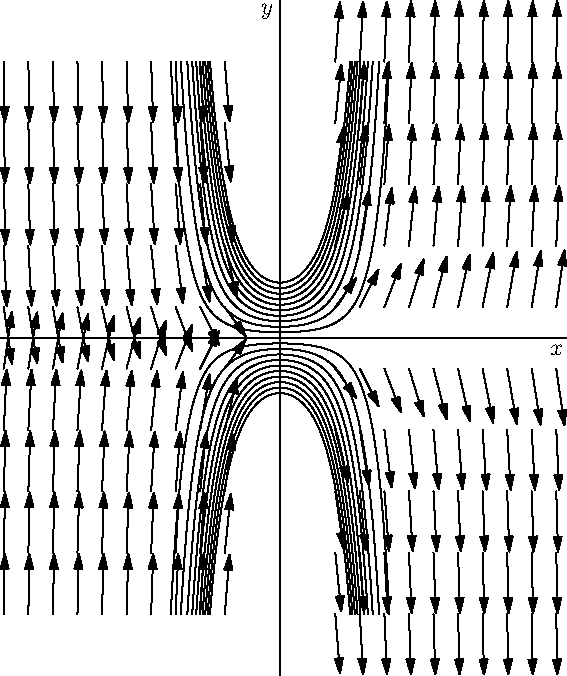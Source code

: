 size(10cm,0);
import contour;
import stats;
import graph;

xlimits(-5,5);  
ylimits(5,5);  
yaxis("$y$");
xaxis("$x$");

real f(real x, real y) {return y/(exp(x^2));}

real[] value=uniform(-1,1,20);

draw(contour(f,(-5,-5),(-0.01,5),value));
draw(contour(f,(0.01,-5),(5,5),value));

path vector(pair z) {return (0,0)--(1/(sqrt(1 + (z.x*z.y)^2)),
(z.x*z.y)/(sqrt(1 + (z.x*z.y)^2)));}

add(vectorfield(vector,(-5,-5),(-1,5)));
add(vectorfield(vector,(1,-5),(5,5)));

